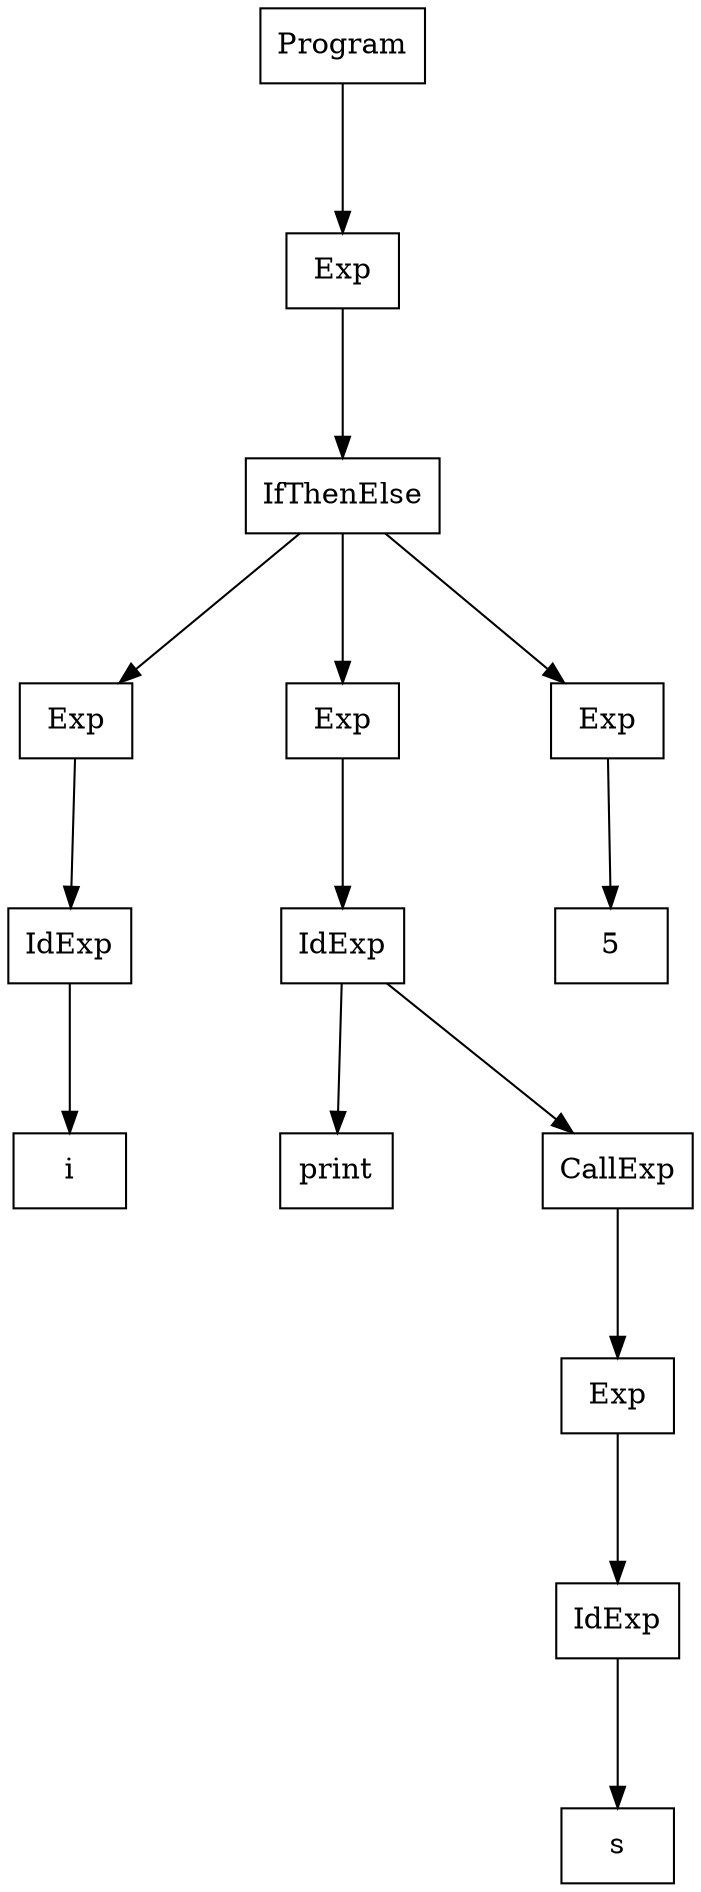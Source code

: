 digraph "ast"{

	nodesep=1;
	ranksep=1;

	N1 [label="Exp", shape="box"];
	N2 [label="IfThenElse", shape="box"];
	N3 [label="Exp", shape="box"];
	N4 [label="IdExp", shape="box"];
	N5 [label="i", shape="box"];
	N6 [label="Exp", shape="box"];
	N7 [label="IdExp", shape="box"];
	N8 [label="print", shape="box"];
	N9 [label="CallExp", shape="box"];
	N10 [label="Exp", shape="box"];
	N11 [label="IdExp", shape="box"];
	N12 [label="s", shape="box"];
	N13 [label="Exp", shape="box"];
	N14 [label="5", shape="box"];
	N0 [label="Program", shape="box"];

	N4 -> N5; 
	N3 -> N4; 
	N7 -> N8; 
	N11 -> N12; 
	N10 -> N11; 
	N9 -> N10; 
	N7 -> N9; 
	N6 -> N7; 
	N13 -> N14; 
	N2 -> N3; 
	N2 -> N6; 
	N2 -> N13; 
	N1 -> N2; 
	N0 -> N1; 
}